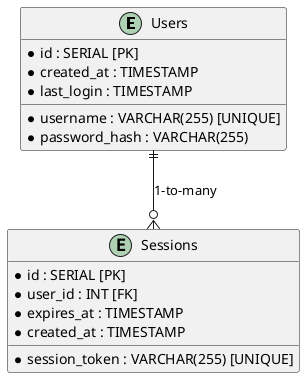 @startuml
entity "Users" {
    * id : SERIAL [PK]
    * username : VARCHAR(255) [UNIQUE]
    * password_hash : VARCHAR(255)
    * created_at : TIMESTAMP
    * last_login : TIMESTAMP
}

entity "Sessions" {
    * id : SERIAL [PK]
    * user_id : INT [FK]
    * session_token : VARCHAR(255) [UNIQUE]
    * expires_at : TIMESTAMP
    * created_at : TIMESTAMP
}

Users ||--o{ Sessions : "1-to-many"
@enduml
